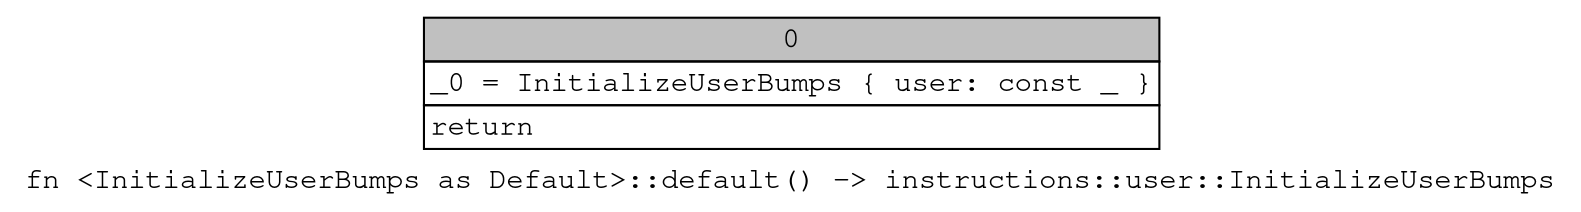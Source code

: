digraph Mir_0_11868 {
    graph [fontname="Courier, monospace"];
    node [fontname="Courier, monospace"];
    edge [fontname="Courier, monospace"];
    label=<fn &lt;InitializeUserBumps as Default&gt;::default() -&gt; instructions::user::InitializeUserBumps<br align="left"/>>;
    bb0__0_11868 [shape="none", label=<<table border="0" cellborder="1" cellspacing="0"><tr><td bgcolor="gray" align="center" colspan="1">0</td></tr><tr><td align="left" balign="left">_0 = InitializeUserBumps { user: const _ }<br/></td></tr><tr><td align="left">return</td></tr></table>>];
}
